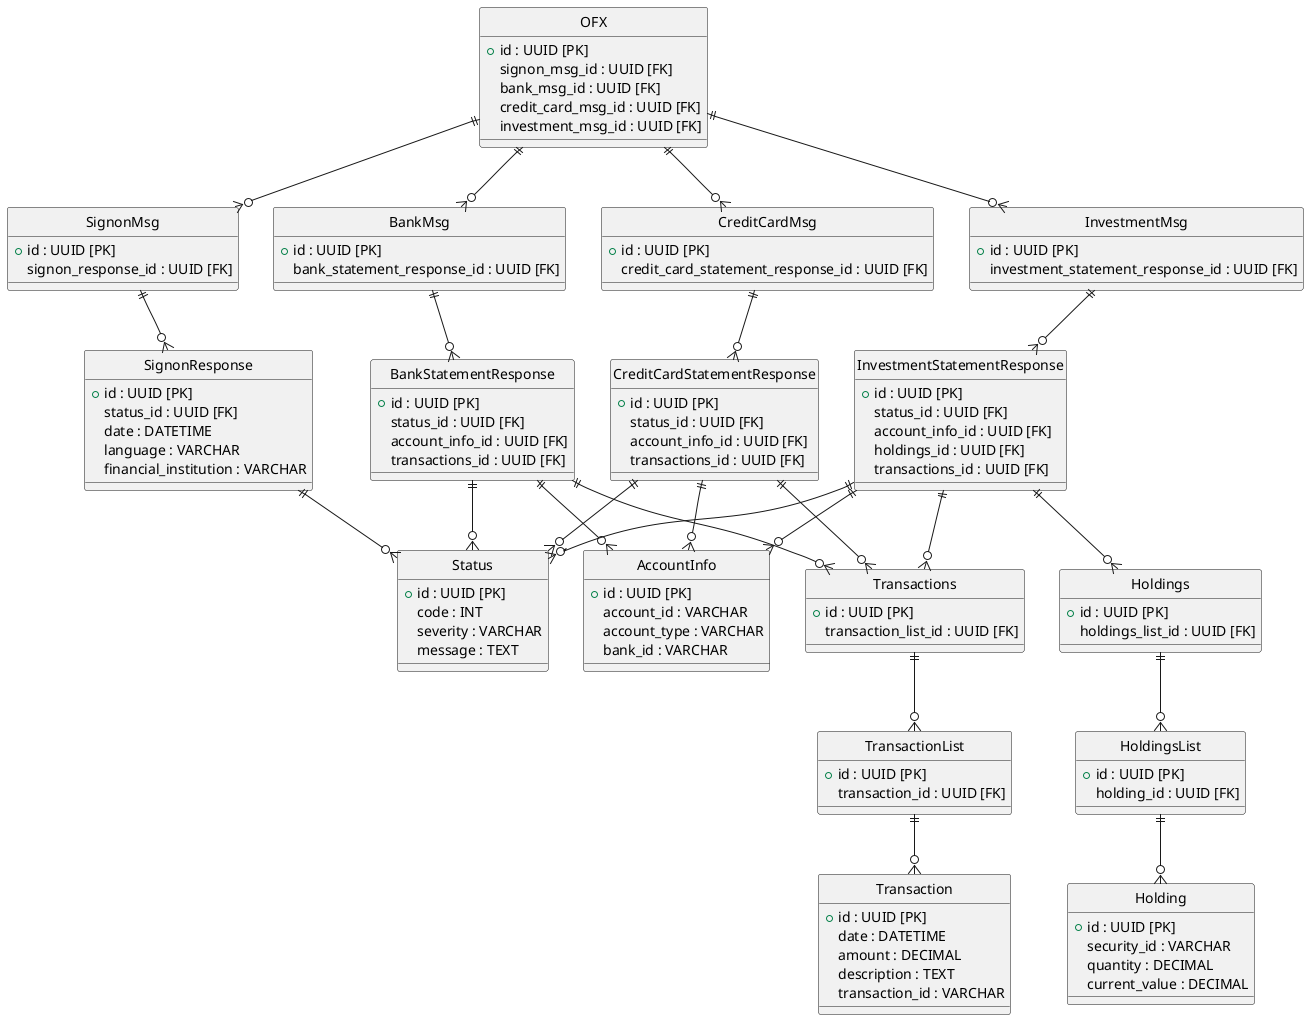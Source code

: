 @startuml Relational_Database_Schema

hide circle

entity OFX {
    + id : UUID [PK]
    signon_msg_id : UUID [FK]
    bank_msg_id : UUID [FK]
    credit_card_msg_id : UUID [FK]
    investment_msg_id : UUID [FK]
}

entity SignonMsg {
    + id : UUID [PK]
    signon_response_id : UUID [FK]
}

entity SignonResponse {
    + id : UUID [PK]
    status_id : UUID [FK]
    date : DATETIME
    language : VARCHAR
    financial_institution : VARCHAR
}

entity BankMsg {
    + id : UUID [PK]
    bank_statement_response_id : UUID [FK]
}

entity BankStatementResponse {
    + id : UUID [PK]
    status_id : UUID [FK]
    account_info_id : UUID [FK]
    transactions_id : UUID [FK]
}

entity CreditCardMsg {
    + id : UUID [PK]
    credit_card_statement_response_id : UUID [FK]
}

entity CreditCardStatementResponse {
    + id : UUID [PK]
    status_id : UUID [FK]
    account_info_id : UUID [FK]
    transactions_id : UUID [FK]
}

entity InvestmentMsg {
    + id : UUID [PK]
    investment_statement_response_id : UUID [FK]
}

entity InvestmentStatementResponse {
    + id : UUID [PK]
    status_id : UUID [FK]
    account_info_id : UUID [FK]
    holdings_id : UUID [FK]
    transactions_id : UUID [FK]
}

entity Status {
    + id : UUID [PK]
    code : INT
    severity : VARCHAR
    message : TEXT
}

entity AccountInfo {
    + id : UUID [PK]
    account_id : VARCHAR
    account_type : VARCHAR
    bank_id : VARCHAR
}

entity Transactions {
    + id : UUID [PK]
    transaction_list_id : UUID [FK]
}

entity TransactionList {
    + id : UUID [PK]
    transaction_id : UUID [FK]
}

entity Transaction {
    + id : UUID [PK]
    date : DATETIME
    amount : DECIMAL
    description : TEXT
    transaction_id : VARCHAR
}

entity Holdings {
    + id : UUID [PK]
    holdings_list_id : UUID [FK]
}

entity HoldingsList {
    + id : UUID [PK]
    holding_id : UUID [FK]
}

entity Holding {
    + id : UUID [PK]
    security_id : VARCHAR
    quantity : DECIMAL
    current_value : DECIMAL
}

OFX ||--o{ SignonMsg
OFX ||--o{ BankMsg
OFX ||--o{ CreditCardMsg
OFX ||--o{ InvestmentMsg

SignonMsg ||--o{ SignonResponse
BankMsg ||--o{ BankStatementResponse
CreditCardMsg ||--o{ CreditCardStatementResponse
InvestmentMsg ||--o{ InvestmentStatementResponse

SignonResponse ||--o{ Status
BankStatementResponse ||--o{ Status
CreditCardStatementResponse ||--o{ Status
InvestmentStatementResponse ||--o{ Status

BankStatementResponse ||--o{ AccountInfo
CreditCardStatementResponse ||--o{ AccountInfo
InvestmentStatementResponse ||--o{ AccountInfo

BankStatementResponse ||--o{ Transactions
CreditCardStatementResponse ||--o{ Transactions
InvestmentStatementResponse ||--o{ Transactions
InvestmentStatementResponse ||--o{ Holdings

Transactions ||--o{ TransactionList
TransactionList ||--o{ Transaction

Holdings ||--o{ HoldingsList
HoldingsList ||--o{ Holding

@enduml
